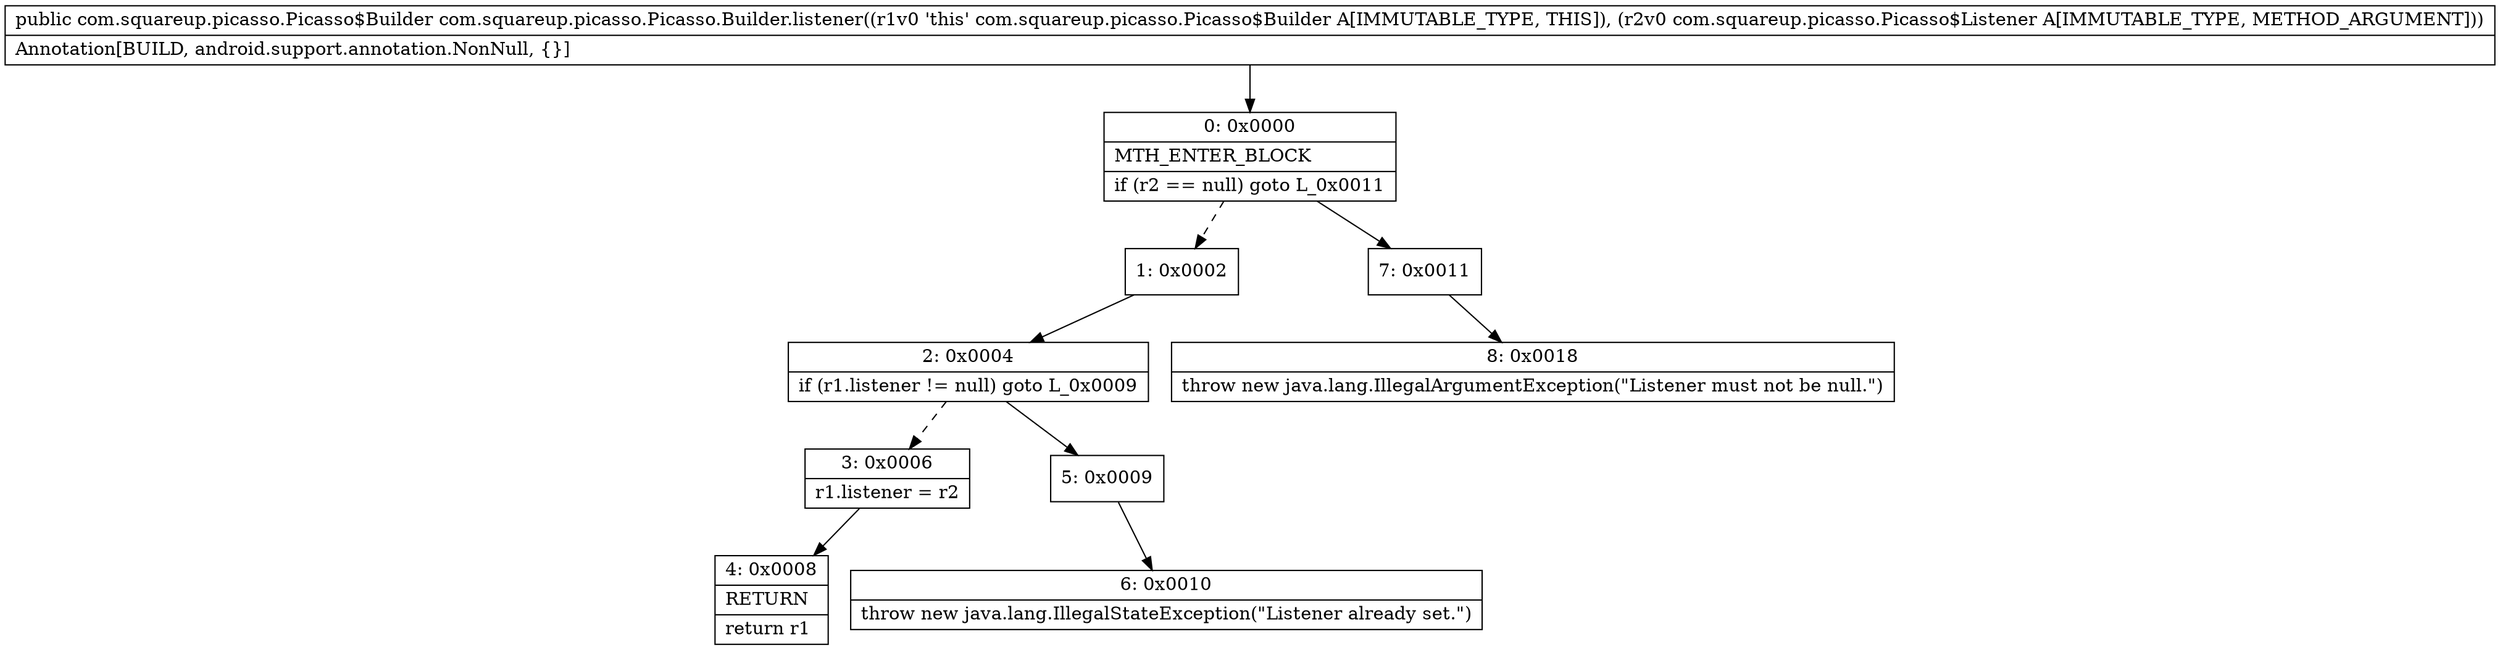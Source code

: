 digraph "CFG forcom.squareup.picasso.Picasso.Builder.listener(Lcom\/squareup\/picasso\/Picasso$Listener;)Lcom\/squareup\/picasso\/Picasso$Builder;" {
Node_0 [shape=record,label="{0\:\ 0x0000|MTH_ENTER_BLOCK\l|if (r2 == null) goto L_0x0011\l}"];
Node_1 [shape=record,label="{1\:\ 0x0002}"];
Node_2 [shape=record,label="{2\:\ 0x0004|if (r1.listener != null) goto L_0x0009\l}"];
Node_3 [shape=record,label="{3\:\ 0x0006|r1.listener = r2\l}"];
Node_4 [shape=record,label="{4\:\ 0x0008|RETURN\l|return r1\l}"];
Node_5 [shape=record,label="{5\:\ 0x0009}"];
Node_6 [shape=record,label="{6\:\ 0x0010|throw new java.lang.IllegalStateException(\"Listener already set.\")\l}"];
Node_7 [shape=record,label="{7\:\ 0x0011}"];
Node_8 [shape=record,label="{8\:\ 0x0018|throw new java.lang.IllegalArgumentException(\"Listener must not be null.\")\l}"];
MethodNode[shape=record,label="{public com.squareup.picasso.Picasso$Builder com.squareup.picasso.Picasso.Builder.listener((r1v0 'this' com.squareup.picasso.Picasso$Builder A[IMMUTABLE_TYPE, THIS]), (r2v0 com.squareup.picasso.Picasso$Listener A[IMMUTABLE_TYPE, METHOD_ARGUMENT]))  | Annotation[BUILD, android.support.annotation.NonNull, \{\}]\l}"];
MethodNode -> Node_0;
Node_0 -> Node_1[style=dashed];
Node_0 -> Node_7;
Node_1 -> Node_2;
Node_2 -> Node_3[style=dashed];
Node_2 -> Node_5;
Node_3 -> Node_4;
Node_5 -> Node_6;
Node_7 -> Node_8;
}

